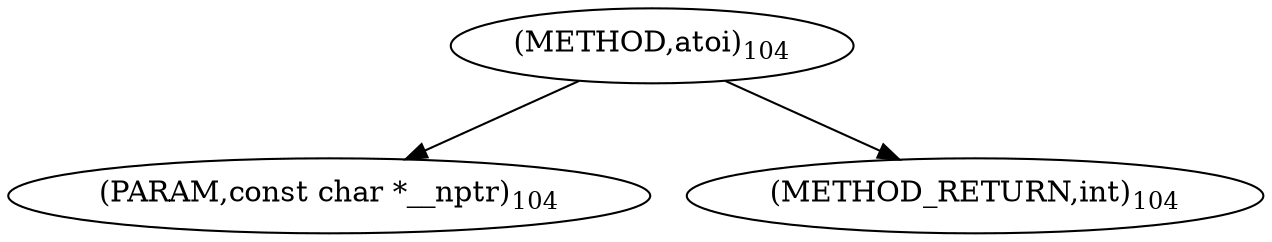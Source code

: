 digraph "atoi" {  
"4686" [label = <(METHOD,atoi)<SUB>104</SUB>> ]
"4687" [label = <(PARAM,const char *__nptr)<SUB>104</SUB>> ]
"4688" [label = <(METHOD_RETURN,int)<SUB>104</SUB>> ]
  "4686" -> "4687" 
  "4686" -> "4688" 
}
